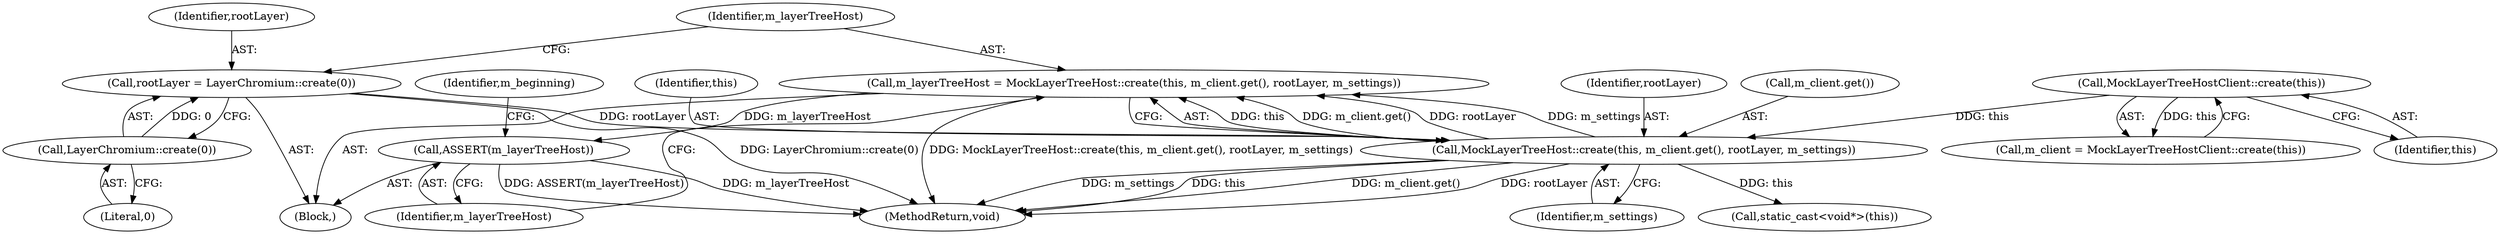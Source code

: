 digraph "0_Chrome_88c4913f11967abfd08a8b22b4423710322ac49b_5@API" {
"1000113" [label="(Call,m_layerTreeHost = MockLayerTreeHost::create(this, m_client.get(), rootLayer, m_settings))"];
"1000115" [label="(Call,MockLayerTreeHost::create(this, m_client.get(), rootLayer, m_settings))"];
"1000106" [label="(Call,MockLayerTreeHostClient::create(this))"];
"1000109" [label="(Call,rootLayer = LayerChromium::create(0))"];
"1000111" [label="(Call,LayerChromium::create(0))"];
"1000120" [label="(Call,ASSERT(m_layerTreeHost))"];
"1000120" [label="(Call,ASSERT(m_layerTreeHost))"];
"1000109" [label="(Call,rootLayer = LayerChromium::create(0))"];
"1000101" [label="(Block,)"];
"1000113" [label="(Call,m_layerTreeHost = MockLayerTreeHost::create(this, m_client.get(), rootLayer, m_settings))"];
"1000115" [label="(Call,MockLayerTreeHost::create(this, m_client.get(), rootLayer, m_settings))"];
"1000111" [label="(Call,LayerChromium::create(0))"];
"1000123" [label="(Identifier,m_beginning)"];
"1000118" [label="(Identifier,rootLayer)"];
"1000110" [label="(Identifier,rootLayer)"];
"1000121" [label="(Identifier,m_layerTreeHost)"];
"1000119" [label="(Identifier,m_settings)"];
"1000132" [label="(Call,static_cast<void*>(this))"];
"1000104" [label="(Call,m_client = MockLayerTreeHostClient::create(this))"];
"1000112" [label="(Literal,0)"];
"1000135" [label="(MethodReturn,void)"];
"1000117" [label="(Call,m_client.get())"];
"1000106" [label="(Call,MockLayerTreeHostClient::create(this))"];
"1000116" [label="(Identifier,this)"];
"1000114" [label="(Identifier,m_layerTreeHost)"];
"1000107" [label="(Identifier,this)"];
"1000113" -> "1000101"  [label="AST: "];
"1000113" -> "1000115"  [label="CFG: "];
"1000114" -> "1000113"  [label="AST: "];
"1000115" -> "1000113"  [label="AST: "];
"1000121" -> "1000113"  [label="CFG: "];
"1000113" -> "1000135"  [label="DDG: MockLayerTreeHost::create(this, m_client.get(), rootLayer, m_settings)"];
"1000115" -> "1000113"  [label="DDG: this"];
"1000115" -> "1000113"  [label="DDG: m_client.get()"];
"1000115" -> "1000113"  [label="DDG: rootLayer"];
"1000115" -> "1000113"  [label="DDG: m_settings"];
"1000113" -> "1000120"  [label="DDG: m_layerTreeHost"];
"1000115" -> "1000119"  [label="CFG: "];
"1000116" -> "1000115"  [label="AST: "];
"1000117" -> "1000115"  [label="AST: "];
"1000118" -> "1000115"  [label="AST: "];
"1000119" -> "1000115"  [label="AST: "];
"1000115" -> "1000135"  [label="DDG: m_client.get()"];
"1000115" -> "1000135"  [label="DDG: rootLayer"];
"1000115" -> "1000135"  [label="DDG: m_settings"];
"1000115" -> "1000135"  [label="DDG: this"];
"1000106" -> "1000115"  [label="DDG: this"];
"1000109" -> "1000115"  [label="DDG: rootLayer"];
"1000115" -> "1000132"  [label="DDG: this"];
"1000106" -> "1000104"  [label="AST: "];
"1000106" -> "1000107"  [label="CFG: "];
"1000107" -> "1000106"  [label="AST: "];
"1000104" -> "1000106"  [label="CFG: "];
"1000106" -> "1000104"  [label="DDG: this"];
"1000109" -> "1000101"  [label="AST: "];
"1000109" -> "1000111"  [label="CFG: "];
"1000110" -> "1000109"  [label="AST: "];
"1000111" -> "1000109"  [label="AST: "];
"1000114" -> "1000109"  [label="CFG: "];
"1000109" -> "1000135"  [label="DDG: LayerChromium::create(0)"];
"1000111" -> "1000109"  [label="DDG: 0"];
"1000111" -> "1000112"  [label="CFG: "];
"1000112" -> "1000111"  [label="AST: "];
"1000120" -> "1000101"  [label="AST: "];
"1000120" -> "1000121"  [label="CFG: "];
"1000121" -> "1000120"  [label="AST: "];
"1000123" -> "1000120"  [label="CFG: "];
"1000120" -> "1000135"  [label="DDG: m_layerTreeHost"];
"1000120" -> "1000135"  [label="DDG: ASSERT(m_layerTreeHost)"];
}
